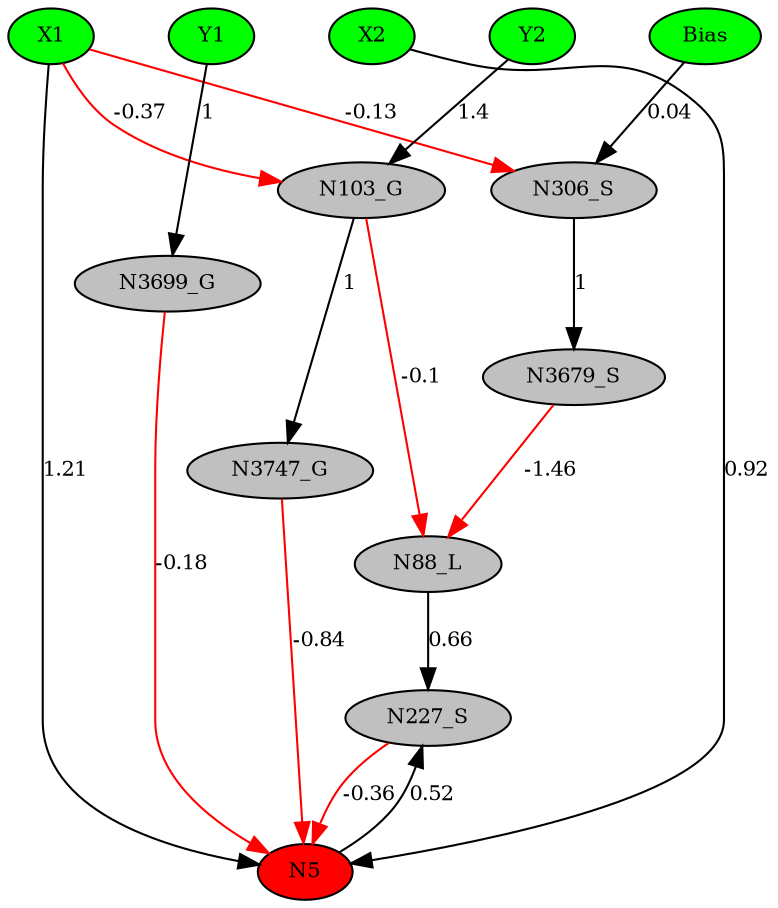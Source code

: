 digraph g { 
N0 [shape=ellipse, label=Bias,fontsize=10,height=0.1,width=0.1,style=filled,fillcolor=green]
N1[shape=ellipse label=X1,fontsize=10,height=0.1,width=0.1,style=filled,fillcolor=green]
N2[shape=ellipse label=Y1,fontsize=10,height=0.1,width=0.1,style=filled,fillcolor=green]
N3[shape=ellipse label=X2,fontsize=10,height=0.1,width=0.1,style=filled,fillcolor=green]
N4[shape=ellipse label=Y2,fontsize=10,height=0.1,width=0.1,style=filled,fillcolor=green]
N5[shape=ellipse,fontsize = 10, height = 0.1, width = 0.1, style = filled, fillcolor = red]
N88[shape=ellipse, label=N88_L,fontsize=10,height=0.1,width=0.1,style=filled,fillcolor=gray]
N103[shape=ellipse, label=N103_G,fontsize=10,height=0.1,width=0.1,style=filled,fillcolor=gray]
N227[shape=ellipse, label=N227_S,fontsize=10,height=0.1,width=0.1,style=filled,fillcolor=gray]
N306[shape=ellipse, label=N306_S,fontsize=10,height=0.1,width=0.1,style=filled,fillcolor=gray]
N3679[shape=ellipse, label=N3679_S,fontsize=10,height=0.1,width=0.1,style=filled,fillcolor=gray]
N3699[shape=ellipse, label=N3699_G,fontsize=10,height=0.1,width=0.1,style=filled,fillcolor=gray]
N3747[shape=ellipse, label=N3747_G,fontsize=10,height=0.1,width=0.1,style=filled,fillcolor=gray]
N1 -> N5 [color=black] [ label=1.21,fontsize=10]
N3 -> N5 [color=black] [ label=0.92,fontsize=10]
N4 -> N103 [color=black] [ label=1.4,fontsize=10]
N1 -> N103 [color=red] [arrowType=inv][ label=-0.37,fontsize=10]
N103 -> N88 [color=red] [arrowType=inv][ label=-0.1,fontsize=10]
N88 -> N227 [color=black] [ label=0.66,fontsize=10]
N227 -> N5 [color=red] [arrowType=inv][ label=-0.36,fontsize=10]
N0 -> N306 [color=black] [ label=0.04,fontsize=10]
N1 -> N306 [color=red] [arrowType=inv][ label=-0.13,fontsize=10]
N306 -> N3679 [color=black] [ label=1,fontsize=10]
N3679 -> N88 [color=red] [arrowType=inv][ label=-1.46,fontsize=10]
N2 -> N3699 [color=black] [ label=1,fontsize=10]
N3699 -> N5 [color=red] [arrowType=inv][ label=-0.18,fontsize=10]
N103 -> N3747 [color=black] [ label=1,fontsize=10]
N3747 -> N5 [color=red] [arrowType=inv][ label=-0.84,fontsize=10]
N5 -> N227 [color=black] [ label=0.52,fontsize=10]
 { rank=same; 
N5
 } 
 { rank=same; 
N1 ->N2 ->N3 ->N4 ->N0 [style=invis]
 } 
}
